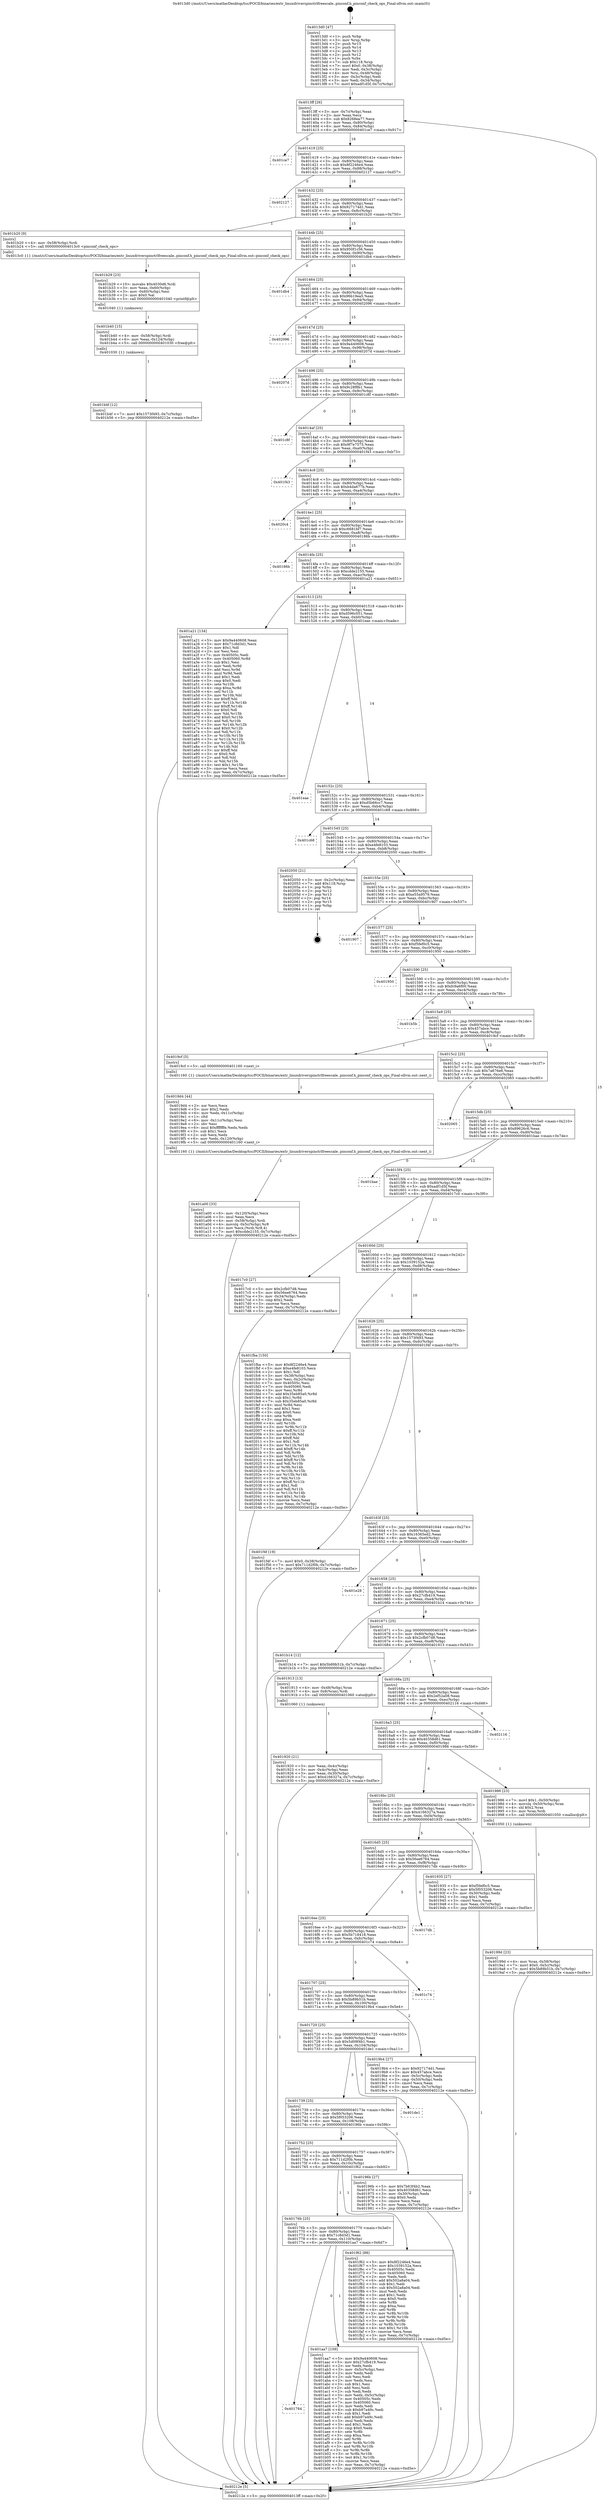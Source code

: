 digraph "0x4013d0" {
  label = "0x4013d0 (/mnt/c/Users/mathe/Desktop/tcc/POCII/binaries/extr_linuxdriverspinctrlfreescale..pinconf.h_pinconf_check_ops_Final-ollvm.out::main(0))"
  labelloc = "t"
  node[shape=record]

  Entry [label="",width=0.3,height=0.3,shape=circle,fillcolor=black,style=filled]
  "0x4013ff" [label="{
     0x4013ff [26]\l
     | [instrs]\l
     &nbsp;&nbsp;0x4013ff \<+3\>: mov -0x7c(%rbp),%eax\l
     &nbsp;&nbsp;0x401402 \<+2\>: mov %eax,%ecx\l
     &nbsp;&nbsp;0x401404 \<+6\>: sub $0x8268ea77,%ecx\l
     &nbsp;&nbsp;0x40140a \<+3\>: mov %eax,-0x80(%rbp)\l
     &nbsp;&nbsp;0x40140d \<+6\>: mov %ecx,-0x84(%rbp)\l
     &nbsp;&nbsp;0x401413 \<+6\>: je 0000000000401ce7 \<main+0x917\>\l
  }"]
  "0x401ce7" [label="{
     0x401ce7\l
  }", style=dashed]
  "0x401419" [label="{
     0x401419 [25]\l
     | [instrs]\l
     &nbsp;&nbsp;0x401419 \<+5\>: jmp 000000000040141e \<main+0x4e\>\l
     &nbsp;&nbsp;0x40141e \<+3\>: mov -0x80(%rbp),%eax\l
     &nbsp;&nbsp;0x401421 \<+5\>: sub $0x8f2246e4,%eax\l
     &nbsp;&nbsp;0x401426 \<+6\>: mov %eax,-0x88(%rbp)\l
     &nbsp;&nbsp;0x40142c \<+6\>: je 0000000000402127 \<main+0xd57\>\l
  }"]
  Exit [label="",width=0.3,height=0.3,shape=circle,fillcolor=black,style=filled,peripheries=2]
  "0x402127" [label="{
     0x402127\l
  }", style=dashed]
  "0x401432" [label="{
     0x401432 [25]\l
     | [instrs]\l
     &nbsp;&nbsp;0x401432 \<+5\>: jmp 0000000000401437 \<main+0x67\>\l
     &nbsp;&nbsp;0x401437 \<+3\>: mov -0x80(%rbp),%eax\l
     &nbsp;&nbsp;0x40143a \<+5\>: sub $0x927174d1,%eax\l
     &nbsp;&nbsp;0x40143f \<+6\>: mov %eax,-0x8c(%rbp)\l
     &nbsp;&nbsp;0x401445 \<+6\>: je 0000000000401b20 \<main+0x750\>\l
  }"]
  "0x401b4f" [label="{
     0x401b4f [12]\l
     | [instrs]\l
     &nbsp;&nbsp;0x401b4f \<+7\>: movl $0x1573f493,-0x7c(%rbp)\l
     &nbsp;&nbsp;0x401b56 \<+5\>: jmp 000000000040212e \<main+0xd5e\>\l
  }"]
  "0x401b20" [label="{
     0x401b20 [9]\l
     | [instrs]\l
     &nbsp;&nbsp;0x401b20 \<+4\>: mov -0x58(%rbp),%rdi\l
     &nbsp;&nbsp;0x401b24 \<+5\>: call 00000000004013c0 \<pinconf_check_ops\>\l
     | [calls]\l
     &nbsp;&nbsp;0x4013c0 \{1\} (/mnt/c/Users/mathe/Desktop/tcc/POCII/binaries/extr_linuxdriverspinctrlfreescale..pinconf.h_pinconf_check_ops_Final-ollvm.out::pinconf_check_ops)\l
  }"]
  "0x40144b" [label="{
     0x40144b [25]\l
     | [instrs]\l
     &nbsp;&nbsp;0x40144b \<+5\>: jmp 0000000000401450 \<main+0x80\>\l
     &nbsp;&nbsp;0x401450 \<+3\>: mov -0x80(%rbp),%eax\l
     &nbsp;&nbsp;0x401453 \<+5\>: sub $0x950f1c56,%eax\l
     &nbsp;&nbsp;0x401458 \<+6\>: mov %eax,-0x90(%rbp)\l
     &nbsp;&nbsp;0x40145e \<+6\>: je 0000000000401db4 \<main+0x9e4\>\l
  }"]
  "0x401b40" [label="{
     0x401b40 [15]\l
     | [instrs]\l
     &nbsp;&nbsp;0x401b40 \<+4\>: mov -0x58(%rbp),%rdi\l
     &nbsp;&nbsp;0x401b44 \<+6\>: mov %eax,-0x124(%rbp)\l
     &nbsp;&nbsp;0x401b4a \<+5\>: call 0000000000401030 \<free@plt\>\l
     | [calls]\l
     &nbsp;&nbsp;0x401030 \{1\} (unknown)\l
  }"]
  "0x401db4" [label="{
     0x401db4\l
  }", style=dashed]
  "0x401464" [label="{
     0x401464 [25]\l
     | [instrs]\l
     &nbsp;&nbsp;0x401464 \<+5\>: jmp 0000000000401469 \<main+0x99\>\l
     &nbsp;&nbsp;0x401469 \<+3\>: mov -0x80(%rbp),%eax\l
     &nbsp;&nbsp;0x40146c \<+5\>: sub $0x96b19ea5,%eax\l
     &nbsp;&nbsp;0x401471 \<+6\>: mov %eax,-0x94(%rbp)\l
     &nbsp;&nbsp;0x401477 \<+6\>: je 0000000000402096 \<main+0xcc6\>\l
  }"]
  "0x401b29" [label="{
     0x401b29 [23]\l
     | [instrs]\l
     &nbsp;&nbsp;0x401b29 \<+10\>: movabs $0x4030d6,%rdi\l
     &nbsp;&nbsp;0x401b33 \<+3\>: mov %eax,-0x60(%rbp)\l
     &nbsp;&nbsp;0x401b36 \<+3\>: mov -0x60(%rbp),%esi\l
     &nbsp;&nbsp;0x401b39 \<+2\>: mov $0x0,%al\l
     &nbsp;&nbsp;0x401b3b \<+5\>: call 0000000000401040 \<printf@plt\>\l
     | [calls]\l
     &nbsp;&nbsp;0x401040 \{1\} (unknown)\l
  }"]
  "0x402096" [label="{
     0x402096\l
  }", style=dashed]
  "0x40147d" [label="{
     0x40147d [25]\l
     | [instrs]\l
     &nbsp;&nbsp;0x40147d \<+5\>: jmp 0000000000401482 \<main+0xb2\>\l
     &nbsp;&nbsp;0x401482 \<+3\>: mov -0x80(%rbp),%eax\l
     &nbsp;&nbsp;0x401485 \<+5\>: sub $0x9a440608,%eax\l
     &nbsp;&nbsp;0x40148a \<+6\>: mov %eax,-0x98(%rbp)\l
     &nbsp;&nbsp;0x401490 \<+6\>: je 000000000040207d \<main+0xcad\>\l
  }"]
  "0x401784" [label="{
     0x401784\l
  }", style=dashed]
  "0x40207d" [label="{
     0x40207d\l
  }", style=dashed]
  "0x401496" [label="{
     0x401496 [25]\l
     | [instrs]\l
     &nbsp;&nbsp;0x401496 \<+5\>: jmp 000000000040149b \<main+0xcb\>\l
     &nbsp;&nbsp;0x40149b \<+3\>: mov -0x80(%rbp),%eax\l
     &nbsp;&nbsp;0x40149e \<+5\>: sub $0x9c28f8b1,%eax\l
     &nbsp;&nbsp;0x4014a3 \<+6\>: mov %eax,-0x9c(%rbp)\l
     &nbsp;&nbsp;0x4014a9 \<+6\>: je 0000000000401c8f \<main+0x8bf\>\l
  }"]
  "0x401aa7" [label="{
     0x401aa7 [109]\l
     | [instrs]\l
     &nbsp;&nbsp;0x401aa7 \<+5\>: mov $0x9a440608,%eax\l
     &nbsp;&nbsp;0x401aac \<+5\>: mov $0x27cfb419,%ecx\l
     &nbsp;&nbsp;0x401ab1 \<+2\>: xor %edx,%edx\l
     &nbsp;&nbsp;0x401ab3 \<+3\>: mov -0x5c(%rbp),%esi\l
     &nbsp;&nbsp;0x401ab6 \<+2\>: mov %edx,%edi\l
     &nbsp;&nbsp;0x401ab8 \<+2\>: sub %esi,%edi\l
     &nbsp;&nbsp;0x401aba \<+2\>: mov %edx,%esi\l
     &nbsp;&nbsp;0x401abc \<+3\>: sub $0x1,%esi\l
     &nbsp;&nbsp;0x401abf \<+2\>: add %esi,%edi\l
     &nbsp;&nbsp;0x401ac1 \<+2\>: sub %edi,%edx\l
     &nbsp;&nbsp;0x401ac3 \<+3\>: mov %edx,-0x5c(%rbp)\l
     &nbsp;&nbsp;0x401ac6 \<+7\>: mov 0x40505c,%edx\l
     &nbsp;&nbsp;0x401acd \<+7\>: mov 0x405060,%esi\l
     &nbsp;&nbsp;0x401ad4 \<+2\>: mov %edx,%edi\l
     &nbsp;&nbsp;0x401ad6 \<+6\>: sub $0xb97a49c,%edi\l
     &nbsp;&nbsp;0x401adc \<+3\>: sub $0x1,%edi\l
     &nbsp;&nbsp;0x401adf \<+6\>: add $0xb97a49c,%edi\l
     &nbsp;&nbsp;0x401ae5 \<+3\>: imul %edi,%edx\l
     &nbsp;&nbsp;0x401ae8 \<+3\>: and $0x1,%edx\l
     &nbsp;&nbsp;0x401aeb \<+3\>: cmp $0x0,%edx\l
     &nbsp;&nbsp;0x401aee \<+4\>: sete %r8b\l
     &nbsp;&nbsp;0x401af2 \<+3\>: cmp $0xa,%esi\l
     &nbsp;&nbsp;0x401af5 \<+4\>: setl %r9b\l
     &nbsp;&nbsp;0x401af9 \<+3\>: mov %r8b,%r10b\l
     &nbsp;&nbsp;0x401afc \<+3\>: and %r9b,%r10b\l
     &nbsp;&nbsp;0x401aff \<+3\>: xor %r9b,%r8b\l
     &nbsp;&nbsp;0x401b02 \<+3\>: or %r8b,%r10b\l
     &nbsp;&nbsp;0x401b05 \<+4\>: test $0x1,%r10b\l
     &nbsp;&nbsp;0x401b09 \<+3\>: cmovne %ecx,%eax\l
     &nbsp;&nbsp;0x401b0c \<+3\>: mov %eax,-0x7c(%rbp)\l
     &nbsp;&nbsp;0x401b0f \<+5\>: jmp 000000000040212e \<main+0xd5e\>\l
  }"]
  "0x401c8f" [label="{
     0x401c8f\l
  }", style=dashed]
  "0x4014af" [label="{
     0x4014af [25]\l
     | [instrs]\l
     &nbsp;&nbsp;0x4014af \<+5\>: jmp 00000000004014b4 \<main+0xe4\>\l
     &nbsp;&nbsp;0x4014b4 \<+3\>: mov -0x80(%rbp),%eax\l
     &nbsp;&nbsp;0x4014b7 \<+5\>: sub $0x9f7e7575,%eax\l
     &nbsp;&nbsp;0x4014bc \<+6\>: mov %eax,-0xa0(%rbp)\l
     &nbsp;&nbsp;0x4014c2 \<+6\>: je 0000000000401f43 \<main+0xb73\>\l
  }"]
  "0x40176b" [label="{
     0x40176b [25]\l
     | [instrs]\l
     &nbsp;&nbsp;0x40176b \<+5\>: jmp 0000000000401770 \<main+0x3a0\>\l
     &nbsp;&nbsp;0x401770 \<+3\>: mov -0x80(%rbp),%eax\l
     &nbsp;&nbsp;0x401773 \<+5\>: sub $0x71c8d3d1,%eax\l
     &nbsp;&nbsp;0x401778 \<+6\>: mov %eax,-0x110(%rbp)\l
     &nbsp;&nbsp;0x40177e \<+6\>: je 0000000000401aa7 \<main+0x6d7\>\l
  }"]
  "0x401f43" [label="{
     0x401f43\l
  }", style=dashed]
  "0x4014c8" [label="{
     0x4014c8 [25]\l
     | [instrs]\l
     &nbsp;&nbsp;0x4014c8 \<+5\>: jmp 00000000004014cd \<main+0xfd\>\l
     &nbsp;&nbsp;0x4014cd \<+3\>: mov -0x80(%rbp),%eax\l
     &nbsp;&nbsp;0x4014d0 \<+5\>: sub $0xb4da677b,%eax\l
     &nbsp;&nbsp;0x4014d5 \<+6\>: mov %eax,-0xa4(%rbp)\l
     &nbsp;&nbsp;0x4014db \<+6\>: je 00000000004020c4 \<main+0xcf4\>\l
  }"]
  "0x401f62" [label="{
     0x401f62 [88]\l
     | [instrs]\l
     &nbsp;&nbsp;0x401f62 \<+5\>: mov $0x8f2246e4,%eax\l
     &nbsp;&nbsp;0x401f67 \<+5\>: mov $0x1039152a,%ecx\l
     &nbsp;&nbsp;0x401f6c \<+7\>: mov 0x40505c,%edx\l
     &nbsp;&nbsp;0x401f73 \<+7\>: mov 0x405060,%esi\l
     &nbsp;&nbsp;0x401f7a \<+2\>: mov %edx,%edi\l
     &nbsp;&nbsp;0x401f7c \<+6\>: add $0x502a8a04,%edi\l
     &nbsp;&nbsp;0x401f82 \<+3\>: sub $0x1,%edi\l
     &nbsp;&nbsp;0x401f85 \<+6\>: sub $0x502a8a04,%edi\l
     &nbsp;&nbsp;0x401f8b \<+3\>: imul %edi,%edx\l
     &nbsp;&nbsp;0x401f8e \<+3\>: and $0x1,%edx\l
     &nbsp;&nbsp;0x401f91 \<+3\>: cmp $0x0,%edx\l
     &nbsp;&nbsp;0x401f94 \<+4\>: sete %r8b\l
     &nbsp;&nbsp;0x401f98 \<+3\>: cmp $0xa,%esi\l
     &nbsp;&nbsp;0x401f9b \<+4\>: setl %r9b\l
     &nbsp;&nbsp;0x401f9f \<+3\>: mov %r8b,%r10b\l
     &nbsp;&nbsp;0x401fa2 \<+3\>: and %r9b,%r10b\l
     &nbsp;&nbsp;0x401fa5 \<+3\>: xor %r9b,%r8b\l
     &nbsp;&nbsp;0x401fa8 \<+3\>: or %r8b,%r10b\l
     &nbsp;&nbsp;0x401fab \<+4\>: test $0x1,%r10b\l
     &nbsp;&nbsp;0x401faf \<+3\>: cmovne %ecx,%eax\l
     &nbsp;&nbsp;0x401fb2 \<+3\>: mov %eax,-0x7c(%rbp)\l
     &nbsp;&nbsp;0x401fb5 \<+5\>: jmp 000000000040212e \<main+0xd5e\>\l
  }"]
  "0x4020c4" [label="{
     0x4020c4\l
  }", style=dashed]
  "0x4014e1" [label="{
     0x4014e1 [25]\l
     | [instrs]\l
     &nbsp;&nbsp;0x4014e1 \<+5\>: jmp 00000000004014e6 \<main+0x116\>\l
     &nbsp;&nbsp;0x4014e6 \<+3\>: mov -0x80(%rbp),%eax\l
     &nbsp;&nbsp;0x4014e9 \<+5\>: sub $0xc6681bf7,%eax\l
     &nbsp;&nbsp;0x4014ee \<+6\>: mov %eax,-0xa8(%rbp)\l
     &nbsp;&nbsp;0x4014f4 \<+6\>: je 000000000040186b \<main+0x49b\>\l
  }"]
  "0x401a00" [label="{
     0x401a00 [33]\l
     | [instrs]\l
     &nbsp;&nbsp;0x401a00 \<+6\>: mov -0x120(%rbp),%ecx\l
     &nbsp;&nbsp;0x401a06 \<+3\>: imul %eax,%ecx\l
     &nbsp;&nbsp;0x401a09 \<+4\>: mov -0x58(%rbp),%rdi\l
     &nbsp;&nbsp;0x401a0d \<+4\>: movslq -0x5c(%rbp),%r8\l
     &nbsp;&nbsp;0x401a11 \<+4\>: mov %ecx,(%rdi,%r8,4)\l
     &nbsp;&nbsp;0x401a15 \<+7\>: movl $0xcdde2155,-0x7c(%rbp)\l
     &nbsp;&nbsp;0x401a1c \<+5\>: jmp 000000000040212e \<main+0xd5e\>\l
  }"]
  "0x40186b" [label="{
     0x40186b\l
  }", style=dashed]
  "0x4014fa" [label="{
     0x4014fa [25]\l
     | [instrs]\l
     &nbsp;&nbsp;0x4014fa \<+5\>: jmp 00000000004014ff \<main+0x12f\>\l
     &nbsp;&nbsp;0x4014ff \<+3\>: mov -0x80(%rbp),%eax\l
     &nbsp;&nbsp;0x401502 \<+5\>: sub $0xcdde2155,%eax\l
     &nbsp;&nbsp;0x401507 \<+6\>: mov %eax,-0xac(%rbp)\l
     &nbsp;&nbsp;0x40150d \<+6\>: je 0000000000401a21 \<main+0x651\>\l
  }"]
  "0x4019d4" [label="{
     0x4019d4 [44]\l
     | [instrs]\l
     &nbsp;&nbsp;0x4019d4 \<+2\>: xor %ecx,%ecx\l
     &nbsp;&nbsp;0x4019d6 \<+5\>: mov $0x2,%edx\l
     &nbsp;&nbsp;0x4019db \<+6\>: mov %edx,-0x11c(%rbp)\l
     &nbsp;&nbsp;0x4019e1 \<+1\>: cltd\l
     &nbsp;&nbsp;0x4019e2 \<+6\>: mov -0x11c(%rbp),%esi\l
     &nbsp;&nbsp;0x4019e8 \<+2\>: idiv %esi\l
     &nbsp;&nbsp;0x4019ea \<+6\>: imul $0xfffffffe,%edx,%edx\l
     &nbsp;&nbsp;0x4019f0 \<+3\>: sub $0x1,%ecx\l
     &nbsp;&nbsp;0x4019f3 \<+2\>: sub %ecx,%edx\l
     &nbsp;&nbsp;0x4019f5 \<+6\>: mov %edx,-0x120(%rbp)\l
     &nbsp;&nbsp;0x4019fb \<+5\>: call 0000000000401160 \<next_i\>\l
     | [calls]\l
     &nbsp;&nbsp;0x401160 \{1\} (/mnt/c/Users/mathe/Desktop/tcc/POCII/binaries/extr_linuxdriverspinctrlfreescale..pinconf.h_pinconf_check_ops_Final-ollvm.out::next_i)\l
  }"]
  "0x401a21" [label="{
     0x401a21 [134]\l
     | [instrs]\l
     &nbsp;&nbsp;0x401a21 \<+5\>: mov $0x9a440608,%eax\l
     &nbsp;&nbsp;0x401a26 \<+5\>: mov $0x71c8d3d1,%ecx\l
     &nbsp;&nbsp;0x401a2b \<+2\>: mov $0x1,%dl\l
     &nbsp;&nbsp;0x401a2d \<+2\>: xor %esi,%esi\l
     &nbsp;&nbsp;0x401a2f \<+7\>: mov 0x40505c,%edi\l
     &nbsp;&nbsp;0x401a36 \<+8\>: mov 0x405060,%r8d\l
     &nbsp;&nbsp;0x401a3e \<+3\>: sub $0x1,%esi\l
     &nbsp;&nbsp;0x401a41 \<+3\>: mov %edi,%r9d\l
     &nbsp;&nbsp;0x401a44 \<+3\>: add %esi,%r9d\l
     &nbsp;&nbsp;0x401a47 \<+4\>: imul %r9d,%edi\l
     &nbsp;&nbsp;0x401a4b \<+3\>: and $0x1,%edi\l
     &nbsp;&nbsp;0x401a4e \<+3\>: cmp $0x0,%edi\l
     &nbsp;&nbsp;0x401a51 \<+4\>: sete %r10b\l
     &nbsp;&nbsp;0x401a55 \<+4\>: cmp $0xa,%r8d\l
     &nbsp;&nbsp;0x401a59 \<+4\>: setl %r11b\l
     &nbsp;&nbsp;0x401a5d \<+3\>: mov %r10b,%bl\l
     &nbsp;&nbsp;0x401a60 \<+3\>: xor $0xff,%bl\l
     &nbsp;&nbsp;0x401a63 \<+3\>: mov %r11b,%r14b\l
     &nbsp;&nbsp;0x401a66 \<+4\>: xor $0xff,%r14b\l
     &nbsp;&nbsp;0x401a6a \<+3\>: xor $0x0,%dl\l
     &nbsp;&nbsp;0x401a6d \<+3\>: mov %bl,%r15b\l
     &nbsp;&nbsp;0x401a70 \<+4\>: and $0x0,%r15b\l
     &nbsp;&nbsp;0x401a74 \<+3\>: and %dl,%r10b\l
     &nbsp;&nbsp;0x401a77 \<+3\>: mov %r14b,%r12b\l
     &nbsp;&nbsp;0x401a7a \<+4\>: and $0x0,%r12b\l
     &nbsp;&nbsp;0x401a7e \<+3\>: and %dl,%r11b\l
     &nbsp;&nbsp;0x401a81 \<+3\>: or %r10b,%r15b\l
     &nbsp;&nbsp;0x401a84 \<+3\>: or %r11b,%r12b\l
     &nbsp;&nbsp;0x401a87 \<+3\>: xor %r12b,%r15b\l
     &nbsp;&nbsp;0x401a8a \<+3\>: or %r14b,%bl\l
     &nbsp;&nbsp;0x401a8d \<+3\>: xor $0xff,%bl\l
     &nbsp;&nbsp;0x401a90 \<+3\>: or $0x0,%dl\l
     &nbsp;&nbsp;0x401a93 \<+2\>: and %dl,%bl\l
     &nbsp;&nbsp;0x401a95 \<+3\>: or %bl,%r15b\l
     &nbsp;&nbsp;0x401a98 \<+4\>: test $0x1,%r15b\l
     &nbsp;&nbsp;0x401a9c \<+3\>: cmovne %ecx,%eax\l
     &nbsp;&nbsp;0x401a9f \<+3\>: mov %eax,-0x7c(%rbp)\l
     &nbsp;&nbsp;0x401aa2 \<+5\>: jmp 000000000040212e \<main+0xd5e\>\l
  }"]
  "0x401513" [label="{
     0x401513 [25]\l
     | [instrs]\l
     &nbsp;&nbsp;0x401513 \<+5\>: jmp 0000000000401518 \<main+0x148\>\l
     &nbsp;&nbsp;0x401518 \<+3\>: mov -0x80(%rbp),%eax\l
     &nbsp;&nbsp;0x40151b \<+5\>: sub $0xd596c051,%eax\l
     &nbsp;&nbsp;0x401520 \<+6\>: mov %eax,-0xb0(%rbp)\l
     &nbsp;&nbsp;0x401526 \<+6\>: je 0000000000401eae \<main+0xade\>\l
  }"]
  "0x40199d" [label="{
     0x40199d [23]\l
     | [instrs]\l
     &nbsp;&nbsp;0x40199d \<+4\>: mov %rax,-0x58(%rbp)\l
     &nbsp;&nbsp;0x4019a1 \<+7\>: movl $0x0,-0x5c(%rbp)\l
     &nbsp;&nbsp;0x4019a8 \<+7\>: movl $0x5b89b51b,-0x7c(%rbp)\l
     &nbsp;&nbsp;0x4019af \<+5\>: jmp 000000000040212e \<main+0xd5e\>\l
  }"]
  "0x401eae" [label="{
     0x401eae\l
  }", style=dashed]
  "0x40152c" [label="{
     0x40152c [25]\l
     | [instrs]\l
     &nbsp;&nbsp;0x40152c \<+5\>: jmp 0000000000401531 \<main+0x161\>\l
     &nbsp;&nbsp;0x401531 \<+3\>: mov -0x80(%rbp),%eax\l
     &nbsp;&nbsp;0x401534 \<+5\>: sub $0xd5b66cc7,%eax\l
     &nbsp;&nbsp;0x401539 \<+6\>: mov %eax,-0xb4(%rbp)\l
     &nbsp;&nbsp;0x40153f \<+6\>: je 0000000000401c68 \<main+0x898\>\l
  }"]
  "0x401752" [label="{
     0x401752 [25]\l
     | [instrs]\l
     &nbsp;&nbsp;0x401752 \<+5\>: jmp 0000000000401757 \<main+0x387\>\l
     &nbsp;&nbsp;0x401757 \<+3\>: mov -0x80(%rbp),%eax\l
     &nbsp;&nbsp;0x40175a \<+5\>: sub $0x711d2f0b,%eax\l
     &nbsp;&nbsp;0x40175f \<+6\>: mov %eax,-0x10c(%rbp)\l
     &nbsp;&nbsp;0x401765 \<+6\>: je 0000000000401f62 \<main+0xb92\>\l
  }"]
  "0x401c68" [label="{
     0x401c68\l
  }", style=dashed]
  "0x401545" [label="{
     0x401545 [25]\l
     | [instrs]\l
     &nbsp;&nbsp;0x401545 \<+5\>: jmp 000000000040154a \<main+0x17a\>\l
     &nbsp;&nbsp;0x40154a \<+3\>: mov -0x80(%rbp),%eax\l
     &nbsp;&nbsp;0x40154d \<+5\>: sub $0xe4fe8103,%eax\l
     &nbsp;&nbsp;0x401552 \<+6\>: mov %eax,-0xb8(%rbp)\l
     &nbsp;&nbsp;0x401558 \<+6\>: je 0000000000402050 \<main+0xc80\>\l
  }"]
  "0x40196b" [label="{
     0x40196b [27]\l
     | [instrs]\l
     &nbsp;&nbsp;0x40196b \<+5\>: mov $0x7b63f4b2,%eax\l
     &nbsp;&nbsp;0x401970 \<+5\>: mov $0x40358d61,%ecx\l
     &nbsp;&nbsp;0x401975 \<+3\>: mov -0x30(%rbp),%edx\l
     &nbsp;&nbsp;0x401978 \<+3\>: cmp $0x0,%edx\l
     &nbsp;&nbsp;0x40197b \<+3\>: cmove %ecx,%eax\l
     &nbsp;&nbsp;0x40197e \<+3\>: mov %eax,-0x7c(%rbp)\l
     &nbsp;&nbsp;0x401981 \<+5\>: jmp 000000000040212e \<main+0xd5e\>\l
  }"]
  "0x402050" [label="{
     0x402050 [21]\l
     | [instrs]\l
     &nbsp;&nbsp;0x402050 \<+3\>: mov -0x2c(%rbp),%eax\l
     &nbsp;&nbsp;0x402053 \<+7\>: add $0x118,%rsp\l
     &nbsp;&nbsp;0x40205a \<+1\>: pop %rbx\l
     &nbsp;&nbsp;0x40205b \<+2\>: pop %r12\l
     &nbsp;&nbsp;0x40205d \<+2\>: pop %r13\l
     &nbsp;&nbsp;0x40205f \<+2\>: pop %r14\l
     &nbsp;&nbsp;0x402061 \<+2\>: pop %r15\l
     &nbsp;&nbsp;0x402063 \<+1\>: pop %rbp\l
     &nbsp;&nbsp;0x402064 \<+1\>: ret\l
  }"]
  "0x40155e" [label="{
     0x40155e [25]\l
     | [instrs]\l
     &nbsp;&nbsp;0x40155e \<+5\>: jmp 0000000000401563 \<main+0x193\>\l
     &nbsp;&nbsp;0x401563 \<+3\>: mov -0x80(%rbp),%eax\l
     &nbsp;&nbsp;0x401566 \<+5\>: sub $0xe55a9579,%eax\l
     &nbsp;&nbsp;0x40156b \<+6\>: mov %eax,-0xbc(%rbp)\l
     &nbsp;&nbsp;0x401571 \<+6\>: je 0000000000401907 \<main+0x537\>\l
  }"]
  "0x401739" [label="{
     0x401739 [25]\l
     | [instrs]\l
     &nbsp;&nbsp;0x401739 \<+5\>: jmp 000000000040173e \<main+0x36e\>\l
     &nbsp;&nbsp;0x40173e \<+3\>: mov -0x80(%rbp),%eax\l
     &nbsp;&nbsp;0x401741 \<+5\>: sub $0x5f053206,%eax\l
     &nbsp;&nbsp;0x401746 \<+6\>: mov %eax,-0x108(%rbp)\l
     &nbsp;&nbsp;0x40174c \<+6\>: je 000000000040196b \<main+0x59b\>\l
  }"]
  "0x401907" [label="{
     0x401907\l
  }", style=dashed]
  "0x401577" [label="{
     0x401577 [25]\l
     | [instrs]\l
     &nbsp;&nbsp;0x401577 \<+5\>: jmp 000000000040157c \<main+0x1ac\>\l
     &nbsp;&nbsp;0x40157c \<+3\>: mov -0x80(%rbp),%eax\l
     &nbsp;&nbsp;0x40157f \<+5\>: sub $0xf5fef0c5,%eax\l
     &nbsp;&nbsp;0x401584 \<+6\>: mov %eax,-0xc0(%rbp)\l
     &nbsp;&nbsp;0x40158a \<+6\>: je 0000000000401950 \<main+0x580\>\l
  }"]
  "0x401de1" [label="{
     0x401de1\l
  }", style=dashed]
  "0x401950" [label="{
     0x401950\l
  }", style=dashed]
  "0x401590" [label="{
     0x401590 [25]\l
     | [instrs]\l
     &nbsp;&nbsp;0x401590 \<+5\>: jmp 0000000000401595 \<main+0x1c5\>\l
     &nbsp;&nbsp;0x401595 \<+3\>: mov -0x80(%rbp),%eax\l
     &nbsp;&nbsp;0x401598 \<+5\>: sub $0xfc9a6f00,%eax\l
     &nbsp;&nbsp;0x40159d \<+6\>: mov %eax,-0xc4(%rbp)\l
     &nbsp;&nbsp;0x4015a3 \<+6\>: je 0000000000401b5b \<main+0x78b\>\l
  }"]
  "0x401720" [label="{
     0x401720 [25]\l
     | [instrs]\l
     &nbsp;&nbsp;0x401720 \<+5\>: jmp 0000000000401725 \<main+0x355\>\l
     &nbsp;&nbsp;0x401725 \<+3\>: mov -0x80(%rbp),%eax\l
     &nbsp;&nbsp;0x401728 \<+5\>: sub $0x5d09f4b1,%eax\l
     &nbsp;&nbsp;0x40172d \<+6\>: mov %eax,-0x104(%rbp)\l
     &nbsp;&nbsp;0x401733 \<+6\>: je 0000000000401de1 \<main+0xa11\>\l
  }"]
  "0x401b5b" [label="{
     0x401b5b\l
  }", style=dashed]
  "0x4015a9" [label="{
     0x4015a9 [25]\l
     | [instrs]\l
     &nbsp;&nbsp;0x4015a9 \<+5\>: jmp 00000000004015ae \<main+0x1de\>\l
     &nbsp;&nbsp;0x4015ae \<+3\>: mov -0x80(%rbp),%eax\l
     &nbsp;&nbsp;0x4015b1 \<+5\>: sub $0x457abce,%eax\l
     &nbsp;&nbsp;0x4015b6 \<+6\>: mov %eax,-0xc8(%rbp)\l
     &nbsp;&nbsp;0x4015bc \<+6\>: je 00000000004019cf \<main+0x5ff\>\l
  }"]
  "0x4019b4" [label="{
     0x4019b4 [27]\l
     | [instrs]\l
     &nbsp;&nbsp;0x4019b4 \<+5\>: mov $0x927174d1,%eax\l
     &nbsp;&nbsp;0x4019b9 \<+5\>: mov $0x457abce,%ecx\l
     &nbsp;&nbsp;0x4019be \<+3\>: mov -0x5c(%rbp),%edx\l
     &nbsp;&nbsp;0x4019c1 \<+3\>: cmp -0x50(%rbp),%edx\l
     &nbsp;&nbsp;0x4019c4 \<+3\>: cmovl %ecx,%eax\l
     &nbsp;&nbsp;0x4019c7 \<+3\>: mov %eax,-0x7c(%rbp)\l
     &nbsp;&nbsp;0x4019ca \<+5\>: jmp 000000000040212e \<main+0xd5e\>\l
  }"]
  "0x4019cf" [label="{
     0x4019cf [5]\l
     | [instrs]\l
     &nbsp;&nbsp;0x4019cf \<+5\>: call 0000000000401160 \<next_i\>\l
     | [calls]\l
     &nbsp;&nbsp;0x401160 \{1\} (/mnt/c/Users/mathe/Desktop/tcc/POCII/binaries/extr_linuxdriverspinctrlfreescale..pinconf.h_pinconf_check_ops_Final-ollvm.out::next_i)\l
  }"]
  "0x4015c2" [label="{
     0x4015c2 [25]\l
     | [instrs]\l
     &nbsp;&nbsp;0x4015c2 \<+5\>: jmp 00000000004015c7 \<main+0x1f7\>\l
     &nbsp;&nbsp;0x4015c7 \<+3\>: mov -0x80(%rbp),%eax\l
     &nbsp;&nbsp;0x4015ca \<+5\>: sub $0x7a676e6,%eax\l
     &nbsp;&nbsp;0x4015cf \<+6\>: mov %eax,-0xcc(%rbp)\l
     &nbsp;&nbsp;0x4015d5 \<+6\>: je 0000000000402065 \<main+0xc95\>\l
  }"]
  "0x401707" [label="{
     0x401707 [25]\l
     | [instrs]\l
     &nbsp;&nbsp;0x401707 \<+5\>: jmp 000000000040170c \<main+0x33c\>\l
     &nbsp;&nbsp;0x40170c \<+3\>: mov -0x80(%rbp),%eax\l
     &nbsp;&nbsp;0x40170f \<+5\>: sub $0x5b89b51b,%eax\l
     &nbsp;&nbsp;0x401714 \<+6\>: mov %eax,-0x100(%rbp)\l
     &nbsp;&nbsp;0x40171a \<+6\>: je 00000000004019b4 \<main+0x5e4\>\l
  }"]
  "0x402065" [label="{
     0x402065\l
  }", style=dashed]
  "0x4015db" [label="{
     0x4015db [25]\l
     | [instrs]\l
     &nbsp;&nbsp;0x4015db \<+5\>: jmp 00000000004015e0 \<main+0x210\>\l
     &nbsp;&nbsp;0x4015e0 \<+3\>: mov -0x80(%rbp),%eax\l
     &nbsp;&nbsp;0x4015e3 \<+5\>: sub $0x89626c6,%eax\l
     &nbsp;&nbsp;0x4015e8 \<+6\>: mov %eax,-0xd0(%rbp)\l
     &nbsp;&nbsp;0x4015ee \<+6\>: je 0000000000401bae \<main+0x7de\>\l
  }"]
  "0x401c74" [label="{
     0x401c74\l
  }", style=dashed]
  "0x401bae" [label="{
     0x401bae\l
  }", style=dashed]
  "0x4015f4" [label="{
     0x4015f4 [25]\l
     | [instrs]\l
     &nbsp;&nbsp;0x4015f4 \<+5\>: jmp 00000000004015f9 \<main+0x229\>\l
     &nbsp;&nbsp;0x4015f9 \<+3\>: mov -0x80(%rbp),%eax\l
     &nbsp;&nbsp;0x4015fc \<+5\>: sub $0xadf1d5f,%eax\l
     &nbsp;&nbsp;0x401601 \<+6\>: mov %eax,-0xd4(%rbp)\l
     &nbsp;&nbsp;0x401607 \<+6\>: je 00000000004017c0 \<main+0x3f0\>\l
  }"]
  "0x4016ee" [label="{
     0x4016ee [25]\l
     | [instrs]\l
     &nbsp;&nbsp;0x4016ee \<+5\>: jmp 00000000004016f3 \<main+0x323\>\l
     &nbsp;&nbsp;0x4016f3 \<+3\>: mov -0x80(%rbp),%eax\l
     &nbsp;&nbsp;0x4016f6 \<+5\>: sub $0x5b718418,%eax\l
     &nbsp;&nbsp;0x4016fb \<+6\>: mov %eax,-0xfc(%rbp)\l
     &nbsp;&nbsp;0x401701 \<+6\>: je 0000000000401c74 \<main+0x8a4\>\l
  }"]
  "0x4017c0" [label="{
     0x4017c0 [27]\l
     | [instrs]\l
     &nbsp;&nbsp;0x4017c0 \<+5\>: mov $0x2cfb07d8,%eax\l
     &nbsp;&nbsp;0x4017c5 \<+5\>: mov $0x56ee6764,%ecx\l
     &nbsp;&nbsp;0x4017ca \<+3\>: mov -0x34(%rbp),%edx\l
     &nbsp;&nbsp;0x4017cd \<+3\>: cmp $0x2,%edx\l
     &nbsp;&nbsp;0x4017d0 \<+3\>: cmovne %ecx,%eax\l
     &nbsp;&nbsp;0x4017d3 \<+3\>: mov %eax,-0x7c(%rbp)\l
     &nbsp;&nbsp;0x4017d6 \<+5\>: jmp 000000000040212e \<main+0xd5e\>\l
  }"]
  "0x40160d" [label="{
     0x40160d [25]\l
     | [instrs]\l
     &nbsp;&nbsp;0x40160d \<+5\>: jmp 0000000000401612 \<main+0x242\>\l
     &nbsp;&nbsp;0x401612 \<+3\>: mov -0x80(%rbp),%eax\l
     &nbsp;&nbsp;0x401615 \<+5\>: sub $0x1039152a,%eax\l
     &nbsp;&nbsp;0x40161a \<+6\>: mov %eax,-0xd8(%rbp)\l
     &nbsp;&nbsp;0x401620 \<+6\>: je 0000000000401fba \<main+0xbea\>\l
  }"]
  "0x40212e" [label="{
     0x40212e [5]\l
     | [instrs]\l
     &nbsp;&nbsp;0x40212e \<+5\>: jmp 00000000004013ff \<main+0x2f\>\l
  }"]
  "0x4013d0" [label="{
     0x4013d0 [47]\l
     | [instrs]\l
     &nbsp;&nbsp;0x4013d0 \<+1\>: push %rbp\l
     &nbsp;&nbsp;0x4013d1 \<+3\>: mov %rsp,%rbp\l
     &nbsp;&nbsp;0x4013d4 \<+2\>: push %r15\l
     &nbsp;&nbsp;0x4013d6 \<+2\>: push %r14\l
     &nbsp;&nbsp;0x4013d8 \<+2\>: push %r13\l
     &nbsp;&nbsp;0x4013da \<+2\>: push %r12\l
     &nbsp;&nbsp;0x4013dc \<+1\>: push %rbx\l
     &nbsp;&nbsp;0x4013dd \<+7\>: sub $0x118,%rsp\l
     &nbsp;&nbsp;0x4013e4 \<+7\>: movl $0x0,-0x38(%rbp)\l
     &nbsp;&nbsp;0x4013eb \<+3\>: mov %edi,-0x3c(%rbp)\l
     &nbsp;&nbsp;0x4013ee \<+4\>: mov %rsi,-0x48(%rbp)\l
     &nbsp;&nbsp;0x4013f2 \<+3\>: mov -0x3c(%rbp),%edi\l
     &nbsp;&nbsp;0x4013f5 \<+3\>: mov %edi,-0x34(%rbp)\l
     &nbsp;&nbsp;0x4013f8 \<+7\>: movl $0xadf1d5f,-0x7c(%rbp)\l
  }"]
  "0x4017db" [label="{
     0x4017db\l
  }", style=dashed]
  "0x401fba" [label="{
     0x401fba [150]\l
     | [instrs]\l
     &nbsp;&nbsp;0x401fba \<+5\>: mov $0x8f2246e4,%eax\l
     &nbsp;&nbsp;0x401fbf \<+5\>: mov $0xe4fe8103,%ecx\l
     &nbsp;&nbsp;0x401fc4 \<+2\>: mov $0x1,%dl\l
     &nbsp;&nbsp;0x401fc6 \<+3\>: mov -0x38(%rbp),%esi\l
     &nbsp;&nbsp;0x401fc9 \<+3\>: mov %esi,-0x2c(%rbp)\l
     &nbsp;&nbsp;0x401fcc \<+7\>: mov 0x40505c,%esi\l
     &nbsp;&nbsp;0x401fd3 \<+7\>: mov 0x405060,%edi\l
     &nbsp;&nbsp;0x401fda \<+3\>: mov %esi,%r8d\l
     &nbsp;&nbsp;0x401fdd \<+7\>: add $0x35eb85a0,%r8d\l
     &nbsp;&nbsp;0x401fe4 \<+4\>: sub $0x1,%r8d\l
     &nbsp;&nbsp;0x401fe8 \<+7\>: sub $0x35eb85a0,%r8d\l
     &nbsp;&nbsp;0x401fef \<+4\>: imul %r8d,%esi\l
     &nbsp;&nbsp;0x401ff3 \<+3\>: and $0x1,%esi\l
     &nbsp;&nbsp;0x401ff6 \<+3\>: cmp $0x0,%esi\l
     &nbsp;&nbsp;0x401ff9 \<+4\>: sete %r9b\l
     &nbsp;&nbsp;0x401ffd \<+3\>: cmp $0xa,%edi\l
     &nbsp;&nbsp;0x402000 \<+4\>: setl %r10b\l
     &nbsp;&nbsp;0x402004 \<+3\>: mov %r9b,%r11b\l
     &nbsp;&nbsp;0x402007 \<+4\>: xor $0xff,%r11b\l
     &nbsp;&nbsp;0x40200b \<+3\>: mov %r10b,%bl\l
     &nbsp;&nbsp;0x40200e \<+3\>: xor $0xff,%bl\l
     &nbsp;&nbsp;0x402011 \<+3\>: xor $0x1,%dl\l
     &nbsp;&nbsp;0x402014 \<+3\>: mov %r11b,%r14b\l
     &nbsp;&nbsp;0x402017 \<+4\>: and $0xff,%r14b\l
     &nbsp;&nbsp;0x40201b \<+3\>: and %dl,%r9b\l
     &nbsp;&nbsp;0x40201e \<+3\>: mov %bl,%r15b\l
     &nbsp;&nbsp;0x402021 \<+4\>: and $0xff,%r15b\l
     &nbsp;&nbsp;0x402025 \<+3\>: and %dl,%r10b\l
     &nbsp;&nbsp;0x402028 \<+3\>: or %r9b,%r14b\l
     &nbsp;&nbsp;0x40202b \<+3\>: or %r10b,%r15b\l
     &nbsp;&nbsp;0x40202e \<+3\>: xor %r15b,%r14b\l
     &nbsp;&nbsp;0x402031 \<+3\>: or %bl,%r11b\l
     &nbsp;&nbsp;0x402034 \<+4\>: xor $0xff,%r11b\l
     &nbsp;&nbsp;0x402038 \<+3\>: or $0x1,%dl\l
     &nbsp;&nbsp;0x40203b \<+3\>: and %dl,%r11b\l
     &nbsp;&nbsp;0x40203e \<+3\>: or %r11b,%r14b\l
     &nbsp;&nbsp;0x402041 \<+4\>: test $0x1,%r14b\l
     &nbsp;&nbsp;0x402045 \<+3\>: cmovne %ecx,%eax\l
     &nbsp;&nbsp;0x402048 \<+3\>: mov %eax,-0x7c(%rbp)\l
     &nbsp;&nbsp;0x40204b \<+5\>: jmp 000000000040212e \<main+0xd5e\>\l
  }"]
  "0x401626" [label="{
     0x401626 [25]\l
     | [instrs]\l
     &nbsp;&nbsp;0x401626 \<+5\>: jmp 000000000040162b \<main+0x25b\>\l
     &nbsp;&nbsp;0x40162b \<+3\>: mov -0x80(%rbp),%eax\l
     &nbsp;&nbsp;0x40162e \<+5\>: sub $0x1573f493,%eax\l
     &nbsp;&nbsp;0x401633 \<+6\>: mov %eax,-0xdc(%rbp)\l
     &nbsp;&nbsp;0x401639 \<+6\>: je 0000000000401f4f \<main+0xb7f\>\l
  }"]
  "0x4016d5" [label="{
     0x4016d5 [25]\l
     | [instrs]\l
     &nbsp;&nbsp;0x4016d5 \<+5\>: jmp 00000000004016da \<main+0x30a\>\l
     &nbsp;&nbsp;0x4016da \<+3\>: mov -0x80(%rbp),%eax\l
     &nbsp;&nbsp;0x4016dd \<+5\>: sub $0x56ee6764,%eax\l
     &nbsp;&nbsp;0x4016e2 \<+6\>: mov %eax,-0xf8(%rbp)\l
     &nbsp;&nbsp;0x4016e8 \<+6\>: je 00000000004017db \<main+0x40b\>\l
  }"]
  "0x401f4f" [label="{
     0x401f4f [19]\l
     | [instrs]\l
     &nbsp;&nbsp;0x401f4f \<+7\>: movl $0x0,-0x38(%rbp)\l
     &nbsp;&nbsp;0x401f56 \<+7\>: movl $0x711d2f0b,-0x7c(%rbp)\l
     &nbsp;&nbsp;0x401f5d \<+5\>: jmp 000000000040212e \<main+0xd5e\>\l
  }"]
  "0x40163f" [label="{
     0x40163f [25]\l
     | [instrs]\l
     &nbsp;&nbsp;0x40163f \<+5\>: jmp 0000000000401644 \<main+0x274\>\l
     &nbsp;&nbsp;0x401644 \<+3\>: mov -0x80(%rbp),%eax\l
     &nbsp;&nbsp;0x401647 \<+5\>: sub $0x16365ed2,%eax\l
     &nbsp;&nbsp;0x40164c \<+6\>: mov %eax,-0xe0(%rbp)\l
     &nbsp;&nbsp;0x401652 \<+6\>: je 0000000000401e28 \<main+0xa58\>\l
  }"]
  "0x401935" [label="{
     0x401935 [27]\l
     | [instrs]\l
     &nbsp;&nbsp;0x401935 \<+5\>: mov $0xf5fef0c5,%eax\l
     &nbsp;&nbsp;0x40193a \<+5\>: mov $0x5f053206,%ecx\l
     &nbsp;&nbsp;0x40193f \<+3\>: mov -0x30(%rbp),%edx\l
     &nbsp;&nbsp;0x401942 \<+3\>: cmp $0x1,%edx\l
     &nbsp;&nbsp;0x401945 \<+3\>: cmovl %ecx,%eax\l
     &nbsp;&nbsp;0x401948 \<+3\>: mov %eax,-0x7c(%rbp)\l
     &nbsp;&nbsp;0x40194b \<+5\>: jmp 000000000040212e \<main+0xd5e\>\l
  }"]
  "0x401e28" [label="{
     0x401e28\l
  }", style=dashed]
  "0x401658" [label="{
     0x401658 [25]\l
     | [instrs]\l
     &nbsp;&nbsp;0x401658 \<+5\>: jmp 000000000040165d \<main+0x28d\>\l
     &nbsp;&nbsp;0x40165d \<+3\>: mov -0x80(%rbp),%eax\l
     &nbsp;&nbsp;0x401660 \<+5\>: sub $0x27cfb419,%eax\l
     &nbsp;&nbsp;0x401665 \<+6\>: mov %eax,-0xe4(%rbp)\l
     &nbsp;&nbsp;0x40166b \<+6\>: je 0000000000401b14 \<main+0x744\>\l
  }"]
  "0x4016bc" [label="{
     0x4016bc [25]\l
     | [instrs]\l
     &nbsp;&nbsp;0x4016bc \<+5\>: jmp 00000000004016c1 \<main+0x2f1\>\l
     &nbsp;&nbsp;0x4016c1 \<+3\>: mov -0x80(%rbp),%eax\l
     &nbsp;&nbsp;0x4016c4 \<+5\>: sub $0x4166327a,%eax\l
     &nbsp;&nbsp;0x4016c9 \<+6\>: mov %eax,-0xf4(%rbp)\l
     &nbsp;&nbsp;0x4016cf \<+6\>: je 0000000000401935 \<main+0x565\>\l
  }"]
  "0x401b14" [label="{
     0x401b14 [12]\l
     | [instrs]\l
     &nbsp;&nbsp;0x401b14 \<+7\>: movl $0x5b89b51b,-0x7c(%rbp)\l
     &nbsp;&nbsp;0x401b1b \<+5\>: jmp 000000000040212e \<main+0xd5e\>\l
  }"]
  "0x401671" [label="{
     0x401671 [25]\l
     | [instrs]\l
     &nbsp;&nbsp;0x401671 \<+5\>: jmp 0000000000401676 \<main+0x2a6\>\l
     &nbsp;&nbsp;0x401676 \<+3\>: mov -0x80(%rbp),%eax\l
     &nbsp;&nbsp;0x401679 \<+5\>: sub $0x2cfb07d8,%eax\l
     &nbsp;&nbsp;0x40167e \<+6\>: mov %eax,-0xe8(%rbp)\l
     &nbsp;&nbsp;0x401684 \<+6\>: je 0000000000401913 \<main+0x543\>\l
  }"]
  "0x401986" [label="{
     0x401986 [23]\l
     | [instrs]\l
     &nbsp;&nbsp;0x401986 \<+7\>: movl $0x1,-0x50(%rbp)\l
     &nbsp;&nbsp;0x40198d \<+4\>: movslq -0x50(%rbp),%rax\l
     &nbsp;&nbsp;0x401991 \<+4\>: shl $0x2,%rax\l
     &nbsp;&nbsp;0x401995 \<+3\>: mov %rax,%rdi\l
     &nbsp;&nbsp;0x401998 \<+5\>: call 0000000000401050 \<malloc@plt\>\l
     | [calls]\l
     &nbsp;&nbsp;0x401050 \{1\} (unknown)\l
  }"]
  "0x401913" [label="{
     0x401913 [13]\l
     | [instrs]\l
     &nbsp;&nbsp;0x401913 \<+4\>: mov -0x48(%rbp),%rax\l
     &nbsp;&nbsp;0x401917 \<+4\>: mov 0x8(%rax),%rdi\l
     &nbsp;&nbsp;0x40191b \<+5\>: call 0000000000401060 \<atoi@plt\>\l
     | [calls]\l
     &nbsp;&nbsp;0x401060 \{1\} (unknown)\l
  }"]
  "0x40168a" [label="{
     0x40168a [25]\l
     | [instrs]\l
     &nbsp;&nbsp;0x40168a \<+5\>: jmp 000000000040168f \<main+0x2bf\>\l
     &nbsp;&nbsp;0x40168f \<+3\>: mov -0x80(%rbp),%eax\l
     &nbsp;&nbsp;0x401692 \<+5\>: sub $0x2ef52a08,%eax\l
     &nbsp;&nbsp;0x401697 \<+6\>: mov %eax,-0xec(%rbp)\l
     &nbsp;&nbsp;0x40169d \<+6\>: je 0000000000402116 \<main+0xd46\>\l
  }"]
  "0x401920" [label="{
     0x401920 [21]\l
     | [instrs]\l
     &nbsp;&nbsp;0x401920 \<+3\>: mov %eax,-0x4c(%rbp)\l
     &nbsp;&nbsp;0x401923 \<+3\>: mov -0x4c(%rbp),%eax\l
     &nbsp;&nbsp;0x401926 \<+3\>: mov %eax,-0x30(%rbp)\l
     &nbsp;&nbsp;0x401929 \<+7\>: movl $0x4166327a,-0x7c(%rbp)\l
     &nbsp;&nbsp;0x401930 \<+5\>: jmp 000000000040212e \<main+0xd5e\>\l
  }"]
  "0x4016a3" [label="{
     0x4016a3 [25]\l
     | [instrs]\l
     &nbsp;&nbsp;0x4016a3 \<+5\>: jmp 00000000004016a8 \<main+0x2d8\>\l
     &nbsp;&nbsp;0x4016a8 \<+3\>: mov -0x80(%rbp),%eax\l
     &nbsp;&nbsp;0x4016ab \<+5\>: sub $0x40358d61,%eax\l
     &nbsp;&nbsp;0x4016b0 \<+6\>: mov %eax,-0xf0(%rbp)\l
     &nbsp;&nbsp;0x4016b6 \<+6\>: je 0000000000401986 \<main+0x5b6\>\l
  }"]
  "0x402116" [label="{
     0x402116\l
  }", style=dashed]
  Entry -> "0x4013d0" [label=" 1"]
  "0x4013ff" -> "0x401ce7" [label=" 0"]
  "0x4013ff" -> "0x401419" [label=" 16"]
  "0x402050" -> Exit [label=" 1"]
  "0x401419" -> "0x402127" [label=" 0"]
  "0x401419" -> "0x401432" [label=" 16"]
  "0x401fba" -> "0x40212e" [label=" 1"]
  "0x401432" -> "0x401b20" [label=" 1"]
  "0x401432" -> "0x40144b" [label=" 15"]
  "0x401f62" -> "0x40212e" [label=" 1"]
  "0x40144b" -> "0x401db4" [label=" 0"]
  "0x40144b" -> "0x401464" [label=" 15"]
  "0x401f4f" -> "0x40212e" [label=" 1"]
  "0x401464" -> "0x402096" [label=" 0"]
  "0x401464" -> "0x40147d" [label=" 15"]
  "0x401b4f" -> "0x40212e" [label=" 1"]
  "0x40147d" -> "0x40207d" [label=" 0"]
  "0x40147d" -> "0x401496" [label=" 15"]
  "0x401b40" -> "0x401b4f" [label=" 1"]
  "0x401496" -> "0x401c8f" [label=" 0"]
  "0x401496" -> "0x4014af" [label=" 15"]
  "0x401b29" -> "0x401b40" [label=" 1"]
  "0x4014af" -> "0x401f43" [label=" 0"]
  "0x4014af" -> "0x4014c8" [label=" 15"]
  "0x401b14" -> "0x40212e" [label=" 1"]
  "0x4014c8" -> "0x4020c4" [label=" 0"]
  "0x4014c8" -> "0x4014e1" [label=" 15"]
  "0x401aa7" -> "0x40212e" [label=" 1"]
  "0x4014e1" -> "0x40186b" [label=" 0"]
  "0x4014e1" -> "0x4014fa" [label=" 15"]
  "0x40176b" -> "0x401aa7" [label=" 1"]
  "0x4014fa" -> "0x401a21" [label=" 1"]
  "0x4014fa" -> "0x401513" [label=" 14"]
  "0x401b20" -> "0x401b29" [label=" 1"]
  "0x401513" -> "0x401eae" [label=" 0"]
  "0x401513" -> "0x40152c" [label=" 14"]
  "0x401752" -> "0x40176b" [label=" 1"]
  "0x40152c" -> "0x401c68" [label=" 0"]
  "0x40152c" -> "0x401545" [label=" 14"]
  "0x401752" -> "0x401f62" [label=" 1"]
  "0x401545" -> "0x402050" [label=" 1"]
  "0x401545" -> "0x40155e" [label=" 13"]
  "0x40176b" -> "0x401784" [label=" 0"]
  "0x40155e" -> "0x401907" [label=" 0"]
  "0x40155e" -> "0x401577" [label=" 13"]
  "0x401a00" -> "0x40212e" [label=" 1"]
  "0x401577" -> "0x401950" [label=" 0"]
  "0x401577" -> "0x401590" [label=" 13"]
  "0x4019d4" -> "0x401a00" [label=" 1"]
  "0x401590" -> "0x401b5b" [label=" 0"]
  "0x401590" -> "0x4015a9" [label=" 13"]
  "0x4019b4" -> "0x40212e" [label=" 2"]
  "0x4015a9" -> "0x4019cf" [label=" 1"]
  "0x4015a9" -> "0x4015c2" [label=" 12"]
  "0x40199d" -> "0x40212e" [label=" 1"]
  "0x4015c2" -> "0x402065" [label=" 0"]
  "0x4015c2" -> "0x4015db" [label=" 12"]
  "0x40196b" -> "0x40212e" [label=" 1"]
  "0x4015db" -> "0x401bae" [label=" 0"]
  "0x4015db" -> "0x4015f4" [label=" 12"]
  "0x401739" -> "0x401752" [label=" 2"]
  "0x4015f4" -> "0x4017c0" [label=" 1"]
  "0x4015f4" -> "0x40160d" [label=" 11"]
  "0x4017c0" -> "0x40212e" [label=" 1"]
  "0x4013d0" -> "0x4013ff" [label=" 1"]
  "0x40212e" -> "0x4013ff" [label=" 15"]
  "0x401a21" -> "0x40212e" [label=" 1"]
  "0x40160d" -> "0x401fba" [label=" 1"]
  "0x40160d" -> "0x401626" [label=" 10"]
  "0x401720" -> "0x401739" [label=" 3"]
  "0x401626" -> "0x401f4f" [label=" 1"]
  "0x401626" -> "0x40163f" [label=" 9"]
  "0x4019cf" -> "0x4019d4" [label=" 1"]
  "0x40163f" -> "0x401e28" [label=" 0"]
  "0x40163f" -> "0x401658" [label=" 9"]
  "0x401707" -> "0x401720" [label=" 3"]
  "0x401658" -> "0x401b14" [label=" 1"]
  "0x401658" -> "0x401671" [label=" 8"]
  "0x401986" -> "0x40199d" [label=" 1"]
  "0x401671" -> "0x401913" [label=" 1"]
  "0x401671" -> "0x40168a" [label=" 7"]
  "0x401913" -> "0x401920" [label=" 1"]
  "0x401920" -> "0x40212e" [label=" 1"]
  "0x4016ee" -> "0x401707" [label=" 5"]
  "0x40168a" -> "0x402116" [label=" 0"]
  "0x40168a" -> "0x4016a3" [label=" 7"]
  "0x4016ee" -> "0x401c74" [label=" 0"]
  "0x4016a3" -> "0x401986" [label=" 1"]
  "0x4016a3" -> "0x4016bc" [label=" 6"]
  "0x401707" -> "0x4019b4" [label=" 2"]
  "0x4016bc" -> "0x401935" [label=" 1"]
  "0x4016bc" -> "0x4016d5" [label=" 5"]
  "0x401935" -> "0x40212e" [label=" 1"]
  "0x401720" -> "0x401de1" [label=" 0"]
  "0x4016d5" -> "0x4017db" [label=" 0"]
  "0x4016d5" -> "0x4016ee" [label=" 5"]
  "0x401739" -> "0x40196b" [label=" 1"]
}
